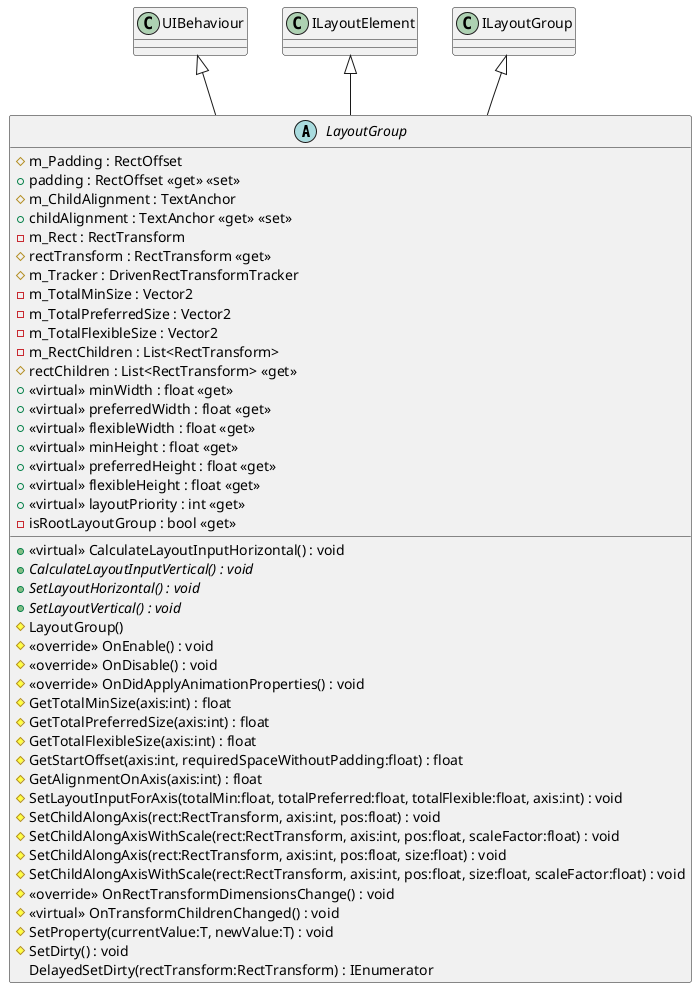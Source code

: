 @startuml
abstract class LayoutGroup {
    # m_Padding : RectOffset
    + padding : RectOffset <<get>> <<set>>
    # m_ChildAlignment : TextAnchor
    + childAlignment : TextAnchor <<get>> <<set>>
    - m_Rect : RectTransform
    # rectTransform : RectTransform <<get>>
    # m_Tracker : DrivenRectTransformTracker
    - m_TotalMinSize : Vector2
    - m_TotalPreferredSize : Vector2
    - m_TotalFlexibleSize : Vector2
    - m_RectChildren : List<RectTransform>
    # rectChildren : List<RectTransform> <<get>>
    + <<virtual>> CalculateLayoutInputHorizontal() : void
    + {abstract} CalculateLayoutInputVertical() : void
    + <<virtual>> minWidth : float <<get>>
    + <<virtual>> preferredWidth : float <<get>>
    + <<virtual>> flexibleWidth : float <<get>>
    + <<virtual>> minHeight : float <<get>>
    + <<virtual>> preferredHeight : float <<get>>
    + <<virtual>> flexibleHeight : float <<get>>
    + <<virtual>> layoutPriority : int <<get>>
    + {abstract} SetLayoutHorizontal() : void
    + {abstract} SetLayoutVertical() : void
    # LayoutGroup()
    # <<override>> OnEnable() : void
    # <<override>> OnDisable() : void
    # <<override>> OnDidApplyAnimationProperties() : void
    # GetTotalMinSize(axis:int) : float
    # GetTotalPreferredSize(axis:int) : float
    # GetTotalFlexibleSize(axis:int) : float
    # GetStartOffset(axis:int, requiredSpaceWithoutPadding:float) : float
    # GetAlignmentOnAxis(axis:int) : float
    # SetLayoutInputForAxis(totalMin:float, totalPreferred:float, totalFlexible:float, axis:int) : void
    # SetChildAlongAxis(rect:RectTransform, axis:int, pos:float) : void
    # SetChildAlongAxisWithScale(rect:RectTransform, axis:int, pos:float, scaleFactor:float) : void
    # SetChildAlongAxis(rect:RectTransform, axis:int, pos:float, size:float) : void
    # SetChildAlongAxisWithScale(rect:RectTransform, axis:int, pos:float, size:float, scaleFactor:float) : void
    - isRootLayoutGroup : bool <<get>>
    # <<override>> OnRectTransformDimensionsChange() : void
    # <<virtual>> OnTransformChildrenChanged() : void
    # SetProperty(currentValue:T, newValue:T) : void
    # SetDirty() : void
    DelayedSetDirty(rectTransform:RectTransform) : IEnumerator
}
UIBehaviour <|-- LayoutGroup
ILayoutElement <|-- LayoutGroup
ILayoutGroup <|-- LayoutGroup
@enduml

